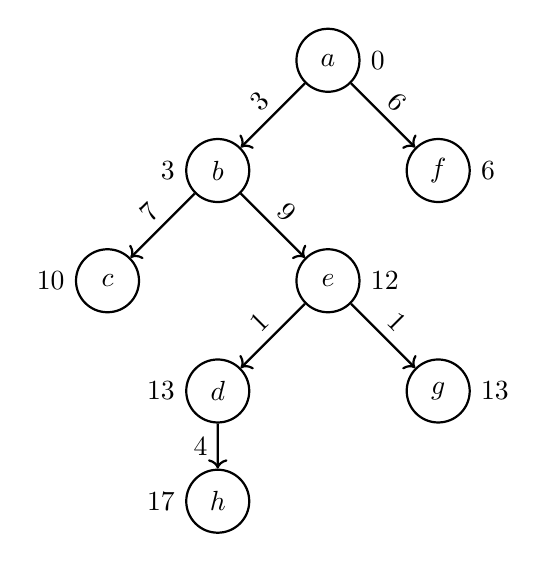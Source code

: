 \begin{tikzpicture}[style=thick,scale=0.7]
\tikzstyle{vertex}=[draw, circle, fill=white, inner sep=0pt, minimum size=8mm]

\node[vertex] (A) at ( 1, 4) [label=right:$0$] {$a$};
\node[vertex] (B) at (-1, 2) [label=left:$3$] {$b$};
\node[vertex] (C) at (-3, 0) [label=left:$10$] {$c$};
\node[vertex] (D) at (-1,-2) [label=left:$13$] {$d$};
\node[vertex] (E) at ( 1, 0) [label=right:$12$] {$e$};
\node[vertex] (F) at ( 3, 2) [label=right:$6$] {$f$};
\node[vertex] (G) at ( 3,-2) [label=right:$13$] {$g$};
\node[vertex] (H) at (-1,-4) [label=left:$17$] {$h$};

\draw[->] (A) -- (B)
    node [above, midway, sloped] {$3$};
\draw[->] (A) -- (F)
    node [above, midway, sloped] {$6$};
\draw[->] (B) -- (C)
    node [above, midway, sloped] {$7$};
\draw[->] (B) -- (E)
    node [above, midway, sloped] {$9$};
\draw[->] (E) -- (D)
    node [above, midway, sloped] {$1$};
\draw[->] (E) -- (G)
    node [above, midway, sloped] {$1$};
\draw[->] (D) -- (H)
    node [left, midway] {$4$};
\end{tikzpicture}

